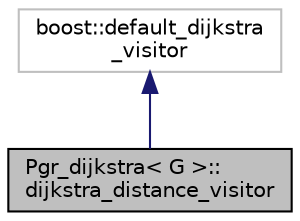 digraph "Pgr_dijkstra&lt; G &gt;::dijkstra_distance_visitor"
{
  edge [fontname="Helvetica",fontsize="10",labelfontname="Helvetica",labelfontsize="10"];
  node [fontname="Helvetica",fontsize="10",shape=record];
  Node0 [label="Pgr_dijkstra\< G \>::\ldijkstra_distance_visitor",height=0.2,width=0.4,color="black", fillcolor="grey75", style="filled", fontcolor="black"];
  Node1 -> Node0 [dir="back",color="midnightblue",fontsize="10",style="solid",fontname="Helvetica"];
  Node1 [label="boost::default_dijkstra\l_visitor",height=0.2,width=0.4,color="grey75", fillcolor="white", style="filled"];
}

